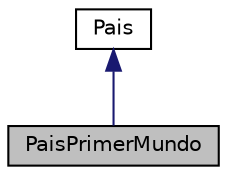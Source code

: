 digraph "PaisPrimerMundo"
{
 // LATEX_PDF_SIZE
  edge [fontname="Helvetica",fontsize="10",labelfontname="Helvetica",labelfontsize="10"];
  node [fontname="Helvetica",fontsize="10",shape=record];
  Node1 [label="PaisPrimerMundo",height=0.2,width=0.4,color="black", fillcolor="grey75", style="filled", fontcolor="black",tooltip="Clase que instancia objetos de paises primer mundo, hereda de Pais atributos y metodos."];
  Node2 -> Node1 [dir="back",color="midnightblue",fontsize="10",style="solid",fontname="Helvetica"];
  Node2 [label="Pais",height=0.2,width=0.4,color="black", fillcolor="white", style="filled",URL="$class_pais.html",tooltip="Clase Pais sera instanciada en objetos para despues ser clasificada en PaisPrimerMundo o PaisEnDesarr..."];
}

